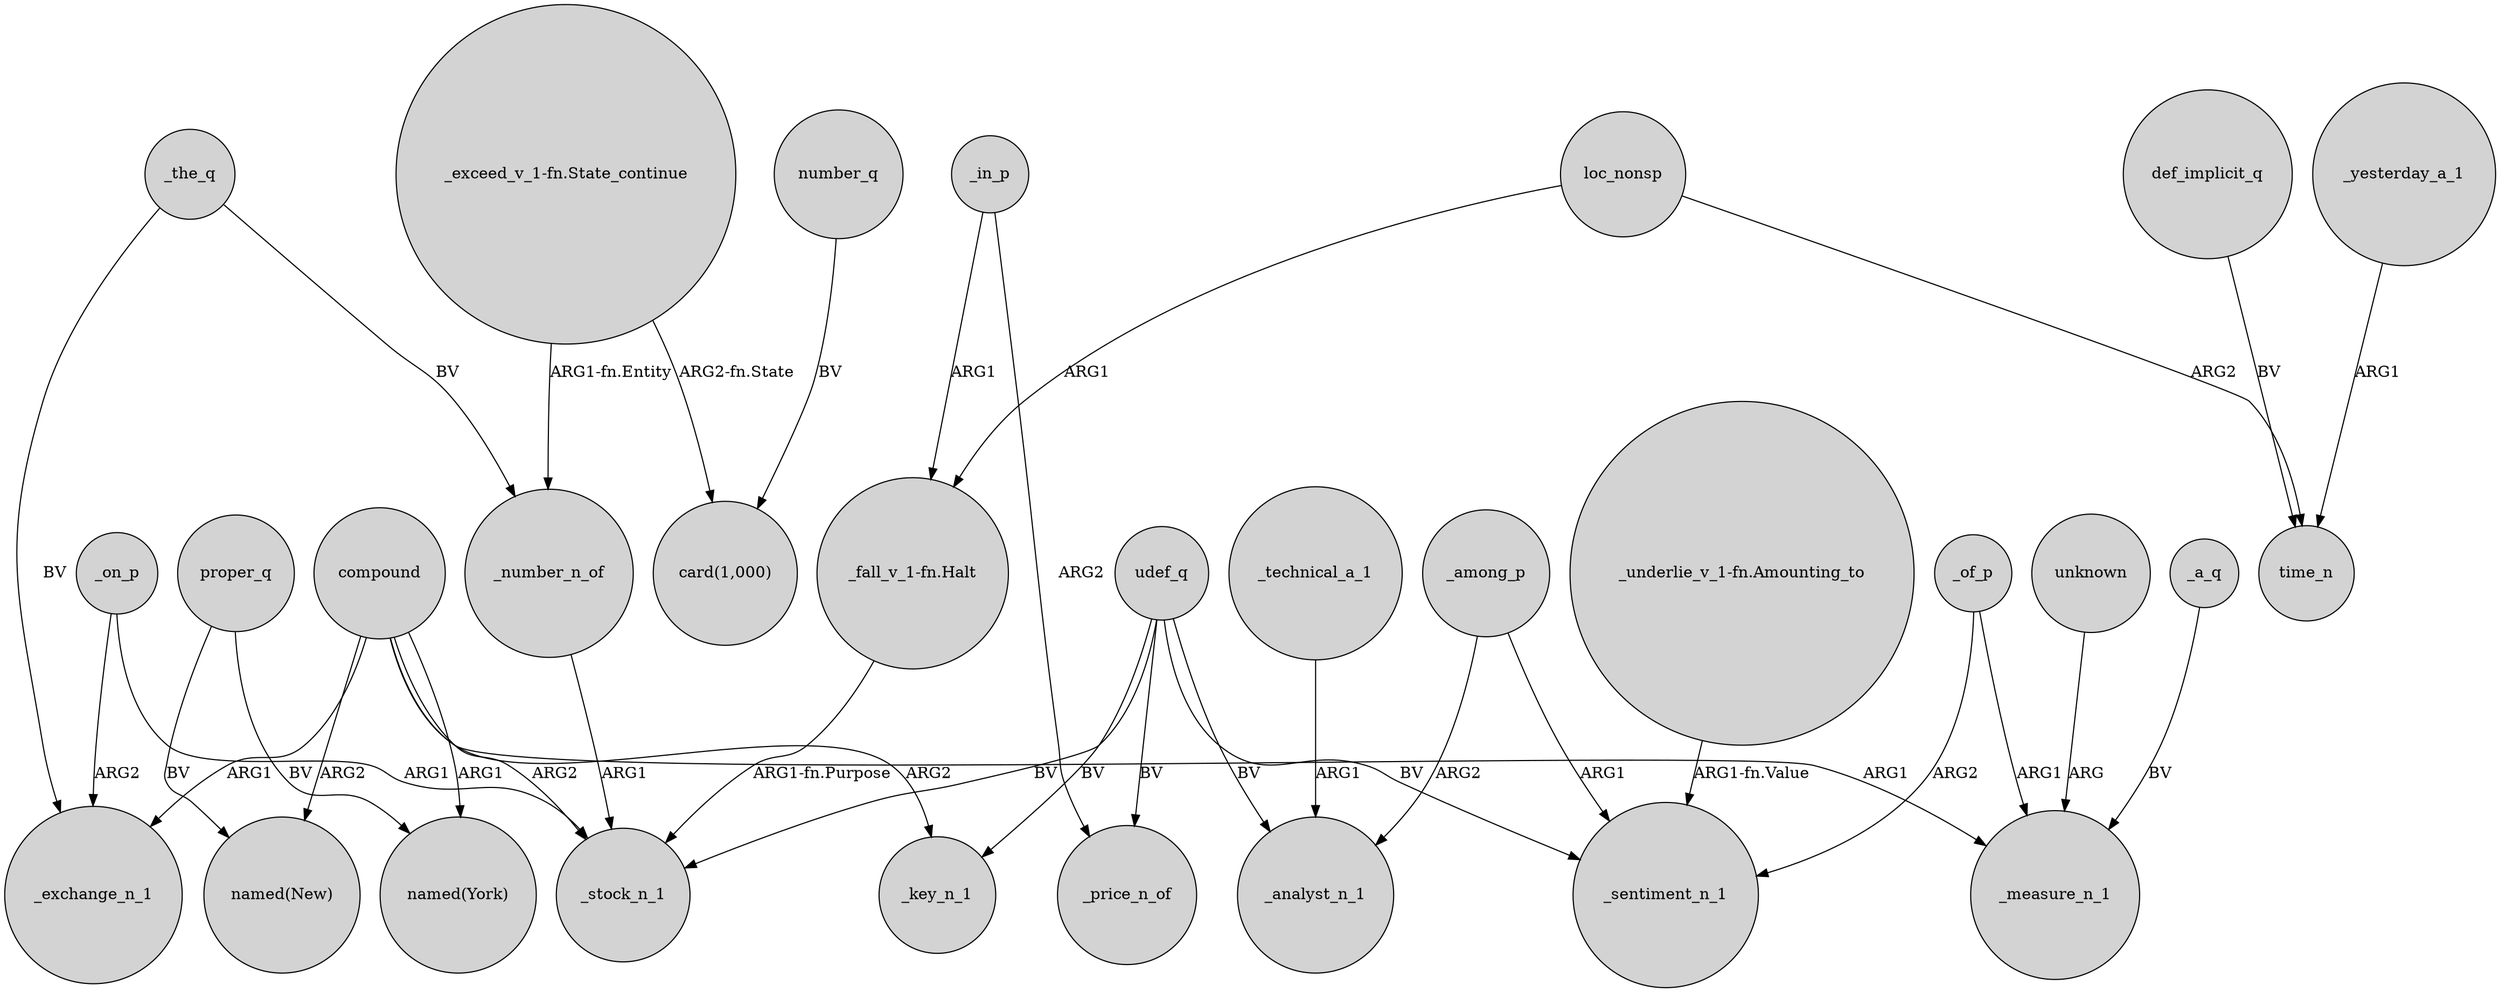 digraph {
	node [shape=circle style=filled]
	_the_q -> _number_n_of [label=BV]
	udef_q -> _analyst_n_1 [label=BV]
	compound -> "named(New)" [label=ARG2]
	udef_q -> _price_n_of [label=BV]
	_number_n_of -> _stock_n_1 [label=ARG1]
	proper_q -> "named(New)" [label=BV]
	number_q -> "card(1,000)" [label=BV]
	udef_q -> _sentiment_n_1 [label=BV]
	_yesterday_a_1 -> time_n [label=ARG1]
	udef_q -> _key_n_1 [label=BV]
	"_exceed_v_1-fn.State_continue" -> _number_n_of [label="ARG1-fn.Entity"]
	_on_p -> _exchange_n_1 [label=ARG2]
	"_fall_v_1-fn.Halt" -> _stock_n_1 [label="ARG1-fn.Purpose"]
	compound -> _measure_n_1 [label=ARG1]
	compound -> _exchange_n_1 [label=ARG1]
	proper_q -> "named(York)" [label=BV]
	_among_p -> _analyst_n_1 [label=ARG2]
	loc_nonsp -> "_fall_v_1-fn.Halt" [label=ARG1]
	udef_q -> _stock_n_1 [label=BV]
	_a_q -> _measure_n_1 [label=BV]
	compound -> _stock_n_1 [label=ARG2]
	unknown -> _measure_n_1 [label=ARG]
	_in_p -> _price_n_of [label=ARG2]
	_on_p -> _stock_n_1 [label=ARG1]
	_among_p -> _sentiment_n_1 [label=ARG1]
	loc_nonsp -> time_n [label=ARG2]
	_technical_a_1 -> _analyst_n_1 [label=ARG1]
	compound -> "named(York)" [label=ARG1]
	_the_q -> _exchange_n_1 [label=BV]
	def_implicit_q -> time_n [label=BV]
	"_underlie_v_1-fn.Amounting_to" -> _sentiment_n_1 [label="ARG1-fn.Value"]
	"_exceed_v_1-fn.State_continue" -> "card(1,000)" [label="ARG2-fn.State"]
	compound -> _key_n_1 [label=ARG2]
	_of_p -> _sentiment_n_1 [label=ARG2]
	_of_p -> _measure_n_1 [label=ARG1]
	_in_p -> "_fall_v_1-fn.Halt" [label=ARG1]
}
